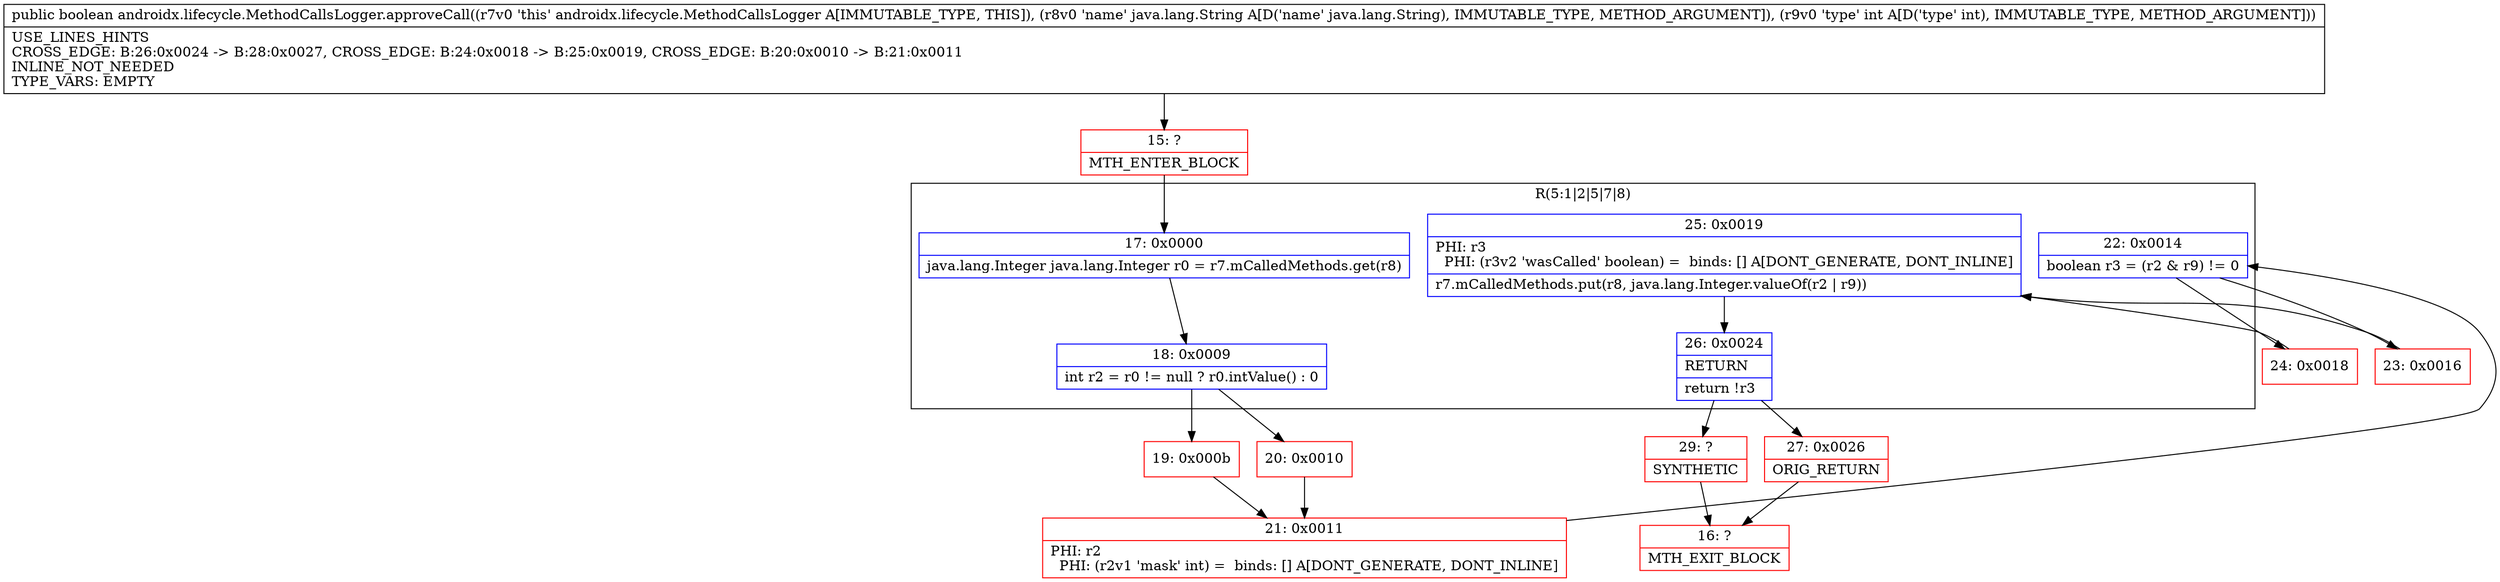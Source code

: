 digraph "CFG forandroidx.lifecycle.MethodCallsLogger.approveCall(Ljava\/lang\/String;I)Z" {
subgraph cluster_Region_1633910776 {
label = "R(5:1|2|5|7|8)";
node [shape=record,color=blue];
Node_17 [shape=record,label="{17\:\ 0x0000|java.lang.Integer java.lang.Integer r0 = r7.mCalledMethods.get(r8)\l}"];
Node_18 [shape=record,label="{18\:\ 0x0009|int r2 = r0 != null ? r0.intValue() : 0\l}"];
Node_22 [shape=record,label="{22\:\ 0x0014|boolean r3 = (r2 & r9) != 0\l}"];
Node_25 [shape=record,label="{25\:\ 0x0019|PHI: r3 \l  PHI: (r3v2 'wasCalled' boolean) =  binds: [] A[DONT_GENERATE, DONT_INLINE]\l|r7.mCalledMethods.put(r8, java.lang.Integer.valueOf(r2 \| r9))\l}"];
Node_26 [shape=record,label="{26\:\ 0x0024|RETURN\l|return !r3\l}"];
}
Node_15 [shape=record,color=red,label="{15\:\ ?|MTH_ENTER_BLOCK\l}"];
Node_19 [shape=record,color=red,label="{19\:\ 0x000b}"];
Node_21 [shape=record,color=red,label="{21\:\ 0x0011|PHI: r2 \l  PHI: (r2v1 'mask' int) =  binds: [] A[DONT_GENERATE, DONT_INLINE]\l}"];
Node_23 [shape=record,color=red,label="{23\:\ 0x0016}"];
Node_27 [shape=record,color=red,label="{27\:\ 0x0026|ORIG_RETURN\l}"];
Node_16 [shape=record,color=red,label="{16\:\ ?|MTH_EXIT_BLOCK\l}"];
Node_29 [shape=record,color=red,label="{29\:\ ?|SYNTHETIC\l}"];
Node_24 [shape=record,color=red,label="{24\:\ 0x0018}"];
Node_20 [shape=record,color=red,label="{20\:\ 0x0010}"];
MethodNode[shape=record,label="{public boolean androidx.lifecycle.MethodCallsLogger.approveCall((r7v0 'this' androidx.lifecycle.MethodCallsLogger A[IMMUTABLE_TYPE, THIS]), (r8v0 'name' java.lang.String A[D('name' java.lang.String), IMMUTABLE_TYPE, METHOD_ARGUMENT]), (r9v0 'type' int A[D('type' int), IMMUTABLE_TYPE, METHOD_ARGUMENT]))  | USE_LINES_HINTS\lCROSS_EDGE: B:26:0x0024 \-\> B:28:0x0027, CROSS_EDGE: B:24:0x0018 \-\> B:25:0x0019, CROSS_EDGE: B:20:0x0010 \-\> B:21:0x0011\lINLINE_NOT_NEEDED\lTYPE_VARS: EMPTY\l}"];
MethodNode -> Node_15;Node_17 -> Node_18;
Node_18 -> Node_19;
Node_18 -> Node_20;
Node_22 -> Node_23;
Node_22 -> Node_24;
Node_25 -> Node_26;
Node_26 -> Node_27;
Node_26 -> Node_29;
Node_15 -> Node_17;
Node_19 -> Node_21;
Node_21 -> Node_22;
Node_23 -> Node_25;
Node_27 -> Node_16;
Node_29 -> Node_16;
Node_24 -> Node_25;
Node_20 -> Node_21;
}

